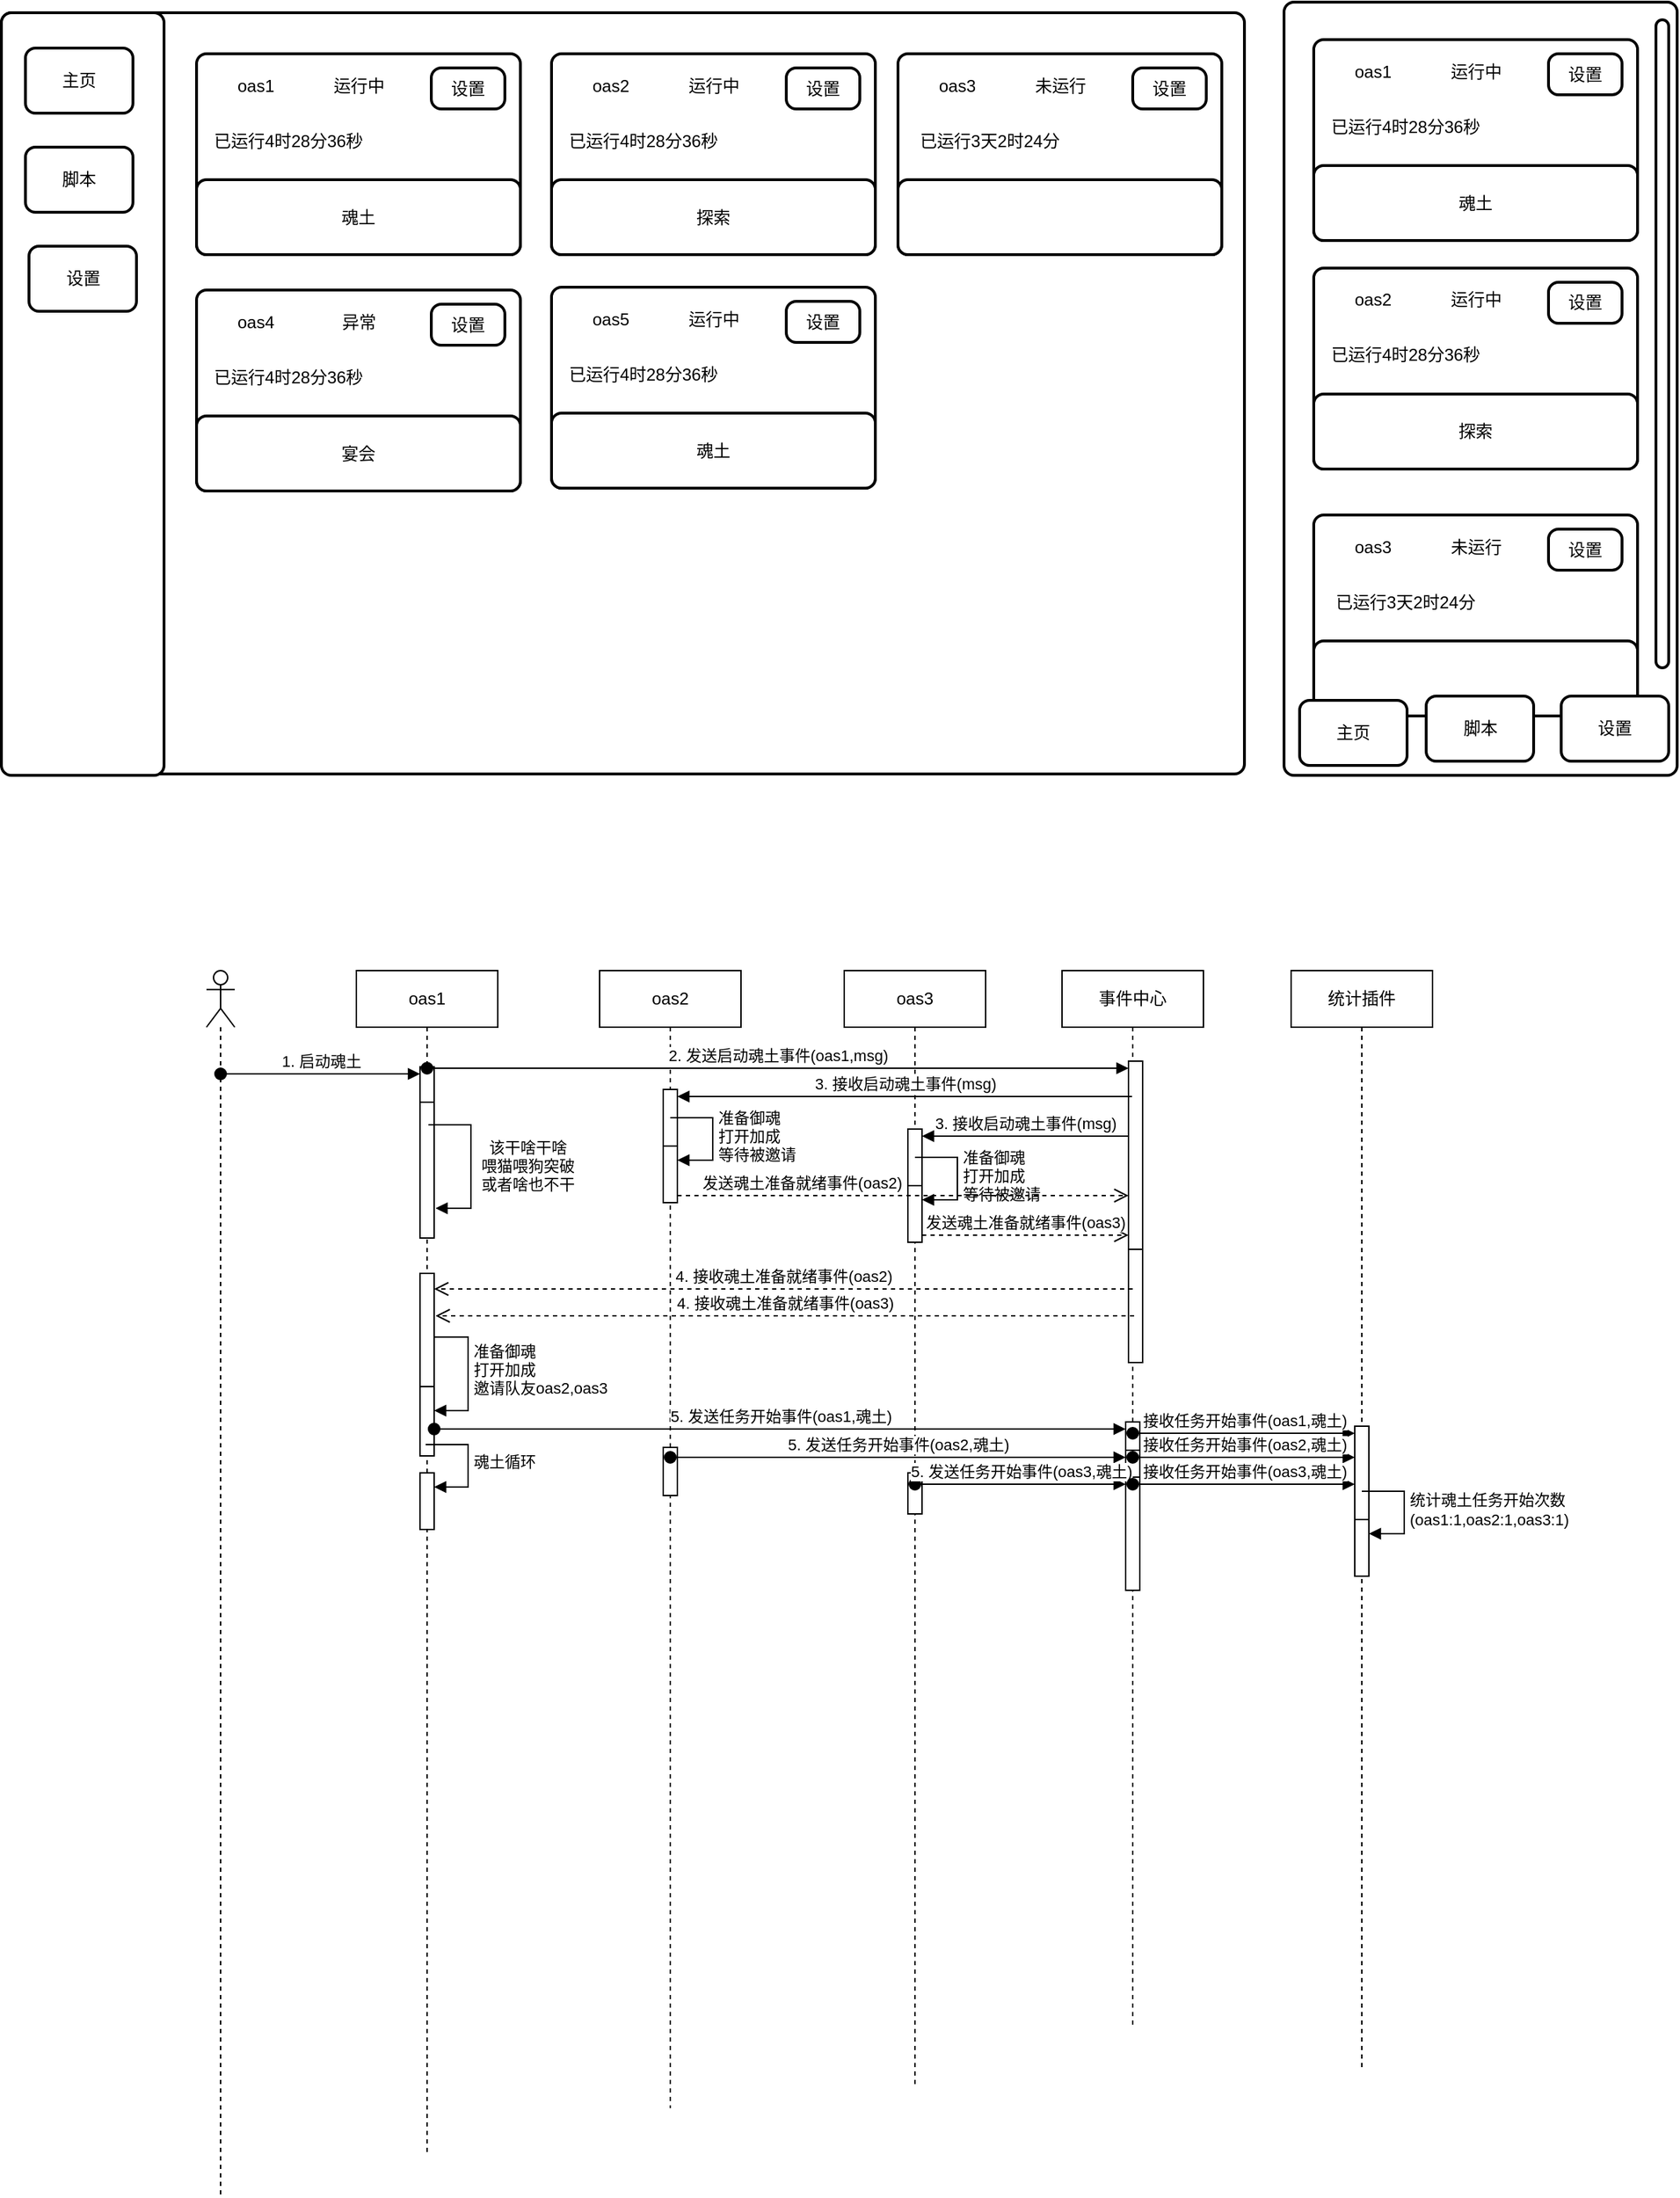 <mxfile version="28.2.1">
  <diagram name="Page-1" id="KK1QUj_DOU8Sc8NNyH3E">
    <mxGraphModel dx="1066" dy="659" grid="0" gridSize="10" guides="1" tooltips="1" connect="1" arrows="1" fold="1" page="1" pageScale="1" pageWidth="1200" pageHeight="1920" math="0" shadow="0">
      <root>
        <mxCell id="0" />
        <mxCell id="1" parent="0" />
        <mxCell id="IZSlBB3E6kRMOvu6dQUG-1" value="" style="rounded=1;whiteSpace=wrap;html=1;absoluteArcSize=1;arcSize=14;strokeWidth=2;" parent="1" vertex="1">
          <mxGeometry x="69" y="77" width="879" height="538" as="geometry" />
        </mxCell>
        <mxCell id="IZSlBB3E6kRMOvu6dQUG-2" value="" style="rounded=1;whiteSpace=wrap;html=1;absoluteArcSize=1;arcSize=14;strokeWidth=2;" parent="1" vertex="1">
          <mxGeometry x="69" y="77" width="115" height="539" as="geometry" />
        </mxCell>
        <mxCell id="IZSlBB3E6kRMOvu6dQUG-3" value="主页" style="rounded=1;whiteSpace=wrap;html=1;absoluteArcSize=1;arcSize=14;strokeWidth=2;" parent="1" vertex="1">
          <mxGeometry x="86" y="102" width="76" height="46" as="geometry" />
        </mxCell>
        <mxCell id="IZSlBB3E6kRMOvu6dQUG-4" value="脚本" style="rounded=1;whiteSpace=wrap;html=1;absoluteArcSize=1;arcSize=14;strokeWidth=2;" parent="1" vertex="1">
          <mxGeometry x="86" y="172" width="76" height="46" as="geometry" />
        </mxCell>
        <mxCell id="IZSlBB3E6kRMOvu6dQUG-5" value="设置" style="rounded=1;whiteSpace=wrap;html=1;absoluteArcSize=1;arcSize=14;strokeWidth=2;" parent="1" vertex="1">
          <mxGeometry x="88.5" y="242" width="76" height="46" as="geometry" />
        </mxCell>
        <mxCell id="IZSlBB3E6kRMOvu6dQUG-6" value="" style="rounded=1;whiteSpace=wrap;html=1;absoluteArcSize=1;arcSize=14;strokeWidth=2;" parent="1" vertex="1">
          <mxGeometry x="207" y="106" width="229" height="142" as="geometry" />
        </mxCell>
        <mxCell id="IZSlBB3E6kRMOvu6dQUG-7" value="oas1" style="text;strokeColor=none;align=center;fillColor=none;html=1;verticalAlign=middle;whiteSpace=wrap;rounded=0;" parent="1" vertex="1">
          <mxGeometry x="214" y="109" width="70" height="39" as="geometry" />
        </mxCell>
        <mxCell id="IZSlBB3E6kRMOvu6dQUG-8" value="运行中" style="text;strokeColor=none;align=center;fillColor=none;html=1;verticalAlign=middle;whiteSpace=wrap;rounded=0;" parent="1" vertex="1">
          <mxGeometry x="286.5" y="109" width="70" height="39" as="geometry" />
        </mxCell>
        <mxCell id="IZSlBB3E6kRMOvu6dQUG-9" value="设置" style="rounded=1;whiteSpace=wrap;html=1;absoluteArcSize=1;arcSize=14;strokeWidth=2;" parent="1" vertex="1">
          <mxGeometry x="373" y="116" width="52" height="29" as="geometry" />
        </mxCell>
        <mxCell id="IZSlBB3E6kRMOvu6dQUG-10" value="魂土" style="rounded=1;whiteSpace=wrap;html=1;absoluteArcSize=1;arcSize=14;strokeWidth=2;" parent="1" vertex="1">
          <mxGeometry x="207" y="195" width="229" height="53" as="geometry" />
        </mxCell>
        <mxCell id="IZSlBB3E6kRMOvu6dQUG-11" value="已运行4时28分36秒" style="text;strokeColor=none;align=center;fillColor=none;html=1;verticalAlign=middle;whiteSpace=wrap;rounded=0;" parent="1" vertex="1">
          <mxGeometry x="214" y="148" width="116" height="39" as="geometry" />
        </mxCell>
        <mxCell id="IZSlBB3E6kRMOvu6dQUG-12" value="" style="rounded=1;whiteSpace=wrap;html=1;absoluteArcSize=1;arcSize=14;strokeWidth=2;" parent="1" vertex="1">
          <mxGeometry x="458" y="106" width="229" height="142" as="geometry" />
        </mxCell>
        <mxCell id="IZSlBB3E6kRMOvu6dQUG-13" value="oas2" style="text;strokeColor=none;align=center;fillColor=none;html=1;verticalAlign=middle;whiteSpace=wrap;rounded=0;" parent="1" vertex="1">
          <mxGeometry x="465" y="109" width="70" height="39" as="geometry" />
        </mxCell>
        <mxCell id="IZSlBB3E6kRMOvu6dQUG-14" value="运行中" style="text;strokeColor=none;align=center;fillColor=none;html=1;verticalAlign=middle;whiteSpace=wrap;rounded=0;" parent="1" vertex="1">
          <mxGeometry x="537.5" y="109" width="70" height="39" as="geometry" />
        </mxCell>
        <mxCell id="IZSlBB3E6kRMOvu6dQUG-15" value="设置" style="rounded=1;whiteSpace=wrap;html=1;absoluteArcSize=1;arcSize=14;strokeWidth=2;" parent="1" vertex="1">
          <mxGeometry x="624" y="116" width="52" height="29" as="geometry" />
        </mxCell>
        <mxCell id="IZSlBB3E6kRMOvu6dQUG-16" value="探索" style="rounded=1;whiteSpace=wrap;html=1;absoluteArcSize=1;arcSize=14;strokeWidth=2;" parent="1" vertex="1">
          <mxGeometry x="458" y="195" width="229" height="53" as="geometry" />
        </mxCell>
        <mxCell id="IZSlBB3E6kRMOvu6dQUG-17" value="已运行4时28分36秒" style="text;strokeColor=none;align=center;fillColor=none;html=1;verticalAlign=middle;whiteSpace=wrap;rounded=0;" parent="1" vertex="1">
          <mxGeometry x="465" y="148" width="116" height="39" as="geometry" />
        </mxCell>
        <mxCell id="IZSlBB3E6kRMOvu6dQUG-18" value="" style="rounded=1;whiteSpace=wrap;html=1;absoluteArcSize=1;arcSize=14;strokeWidth=2;" parent="1" vertex="1">
          <mxGeometry x="703" y="106" width="229" height="142" as="geometry" />
        </mxCell>
        <mxCell id="IZSlBB3E6kRMOvu6dQUG-19" value="oas3" style="text;strokeColor=none;align=center;fillColor=none;html=1;verticalAlign=middle;whiteSpace=wrap;rounded=0;" parent="1" vertex="1">
          <mxGeometry x="710" y="109" width="70" height="39" as="geometry" />
        </mxCell>
        <mxCell id="IZSlBB3E6kRMOvu6dQUG-20" value="未运行" style="text;strokeColor=none;align=center;fillColor=none;html=1;verticalAlign=middle;whiteSpace=wrap;rounded=0;" parent="1" vertex="1">
          <mxGeometry x="782.5" y="109" width="70" height="39" as="geometry" />
        </mxCell>
        <mxCell id="IZSlBB3E6kRMOvu6dQUG-21" value="设置" style="rounded=1;whiteSpace=wrap;html=1;absoluteArcSize=1;arcSize=14;strokeWidth=2;" parent="1" vertex="1">
          <mxGeometry x="869" y="116" width="52" height="29" as="geometry" />
        </mxCell>
        <mxCell id="IZSlBB3E6kRMOvu6dQUG-22" value="" style="rounded=1;whiteSpace=wrap;html=1;absoluteArcSize=1;arcSize=14;strokeWidth=2;" parent="1" vertex="1">
          <mxGeometry x="703" y="195" width="229" height="53" as="geometry" />
        </mxCell>
        <mxCell id="IZSlBB3E6kRMOvu6dQUG-23" value="已运行3天2时24分" style="text;strokeColor=none;align=center;fillColor=none;html=1;verticalAlign=middle;whiteSpace=wrap;rounded=0;" parent="1" vertex="1">
          <mxGeometry x="710" y="148" width="116" height="39" as="geometry" />
        </mxCell>
        <mxCell id="IZSlBB3E6kRMOvu6dQUG-24" value="" style="rounded=1;whiteSpace=wrap;html=1;absoluteArcSize=1;arcSize=14;strokeWidth=2;" parent="1" vertex="1">
          <mxGeometry x="207" y="273" width="229" height="142" as="geometry" />
        </mxCell>
        <mxCell id="IZSlBB3E6kRMOvu6dQUG-25" value="oas4" style="text;strokeColor=none;align=center;fillColor=none;html=1;verticalAlign=middle;whiteSpace=wrap;rounded=0;" parent="1" vertex="1">
          <mxGeometry x="214" y="276" width="70" height="39" as="geometry" />
        </mxCell>
        <mxCell id="IZSlBB3E6kRMOvu6dQUG-26" value="异常" style="text;strokeColor=none;align=center;fillColor=none;html=1;verticalAlign=middle;whiteSpace=wrap;rounded=0;" parent="1" vertex="1">
          <mxGeometry x="286.5" y="276" width="70" height="39" as="geometry" />
        </mxCell>
        <mxCell id="IZSlBB3E6kRMOvu6dQUG-27" value="设置" style="rounded=1;whiteSpace=wrap;html=1;absoluteArcSize=1;arcSize=14;strokeWidth=2;" parent="1" vertex="1">
          <mxGeometry x="373" y="283" width="52" height="29" as="geometry" />
        </mxCell>
        <mxCell id="IZSlBB3E6kRMOvu6dQUG-28" value="宴会" style="rounded=1;whiteSpace=wrap;html=1;absoluteArcSize=1;arcSize=14;strokeWidth=2;" parent="1" vertex="1">
          <mxGeometry x="207" y="362" width="229" height="53" as="geometry" />
        </mxCell>
        <mxCell id="IZSlBB3E6kRMOvu6dQUG-29" value="已运行4时28分36秒" style="text;strokeColor=none;align=center;fillColor=none;html=1;verticalAlign=middle;whiteSpace=wrap;rounded=0;" parent="1" vertex="1">
          <mxGeometry x="214" y="315" width="116" height="39" as="geometry" />
        </mxCell>
        <mxCell id="IZSlBB3E6kRMOvu6dQUG-30" value="" style="rounded=1;whiteSpace=wrap;html=1;absoluteArcSize=1;arcSize=14;strokeWidth=2;" parent="1" vertex="1">
          <mxGeometry x="458" y="271" width="229" height="142" as="geometry" />
        </mxCell>
        <mxCell id="IZSlBB3E6kRMOvu6dQUG-31" value="oas5" style="text;strokeColor=none;align=center;fillColor=none;html=1;verticalAlign=middle;whiteSpace=wrap;rounded=0;" parent="1" vertex="1">
          <mxGeometry x="465" y="274" width="70" height="39" as="geometry" />
        </mxCell>
        <mxCell id="IZSlBB3E6kRMOvu6dQUG-32" value="运行中" style="text;strokeColor=none;align=center;fillColor=none;html=1;verticalAlign=middle;whiteSpace=wrap;rounded=0;" parent="1" vertex="1">
          <mxGeometry x="537.5" y="274" width="70" height="39" as="geometry" />
        </mxCell>
        <mxCell id="IZSlBB3E6kRMOvu6dQUG-33" value="设置" style="rounded=1;whiteSpace=wrap;html=1;absoluteArcSize=1;arcSize=14;strokeWidth=2;" parent="1" vertex="1">
          <mxGeometry x="624" y="281" width="52" height="29" as="geometry" />
        </mxCell>
        <mxCell id="IZSlBB3E6kRMOvu6dQUG-34" value="魂土" style="rounded=1;whiteSpace=wrap;html=1;absoluteArcSize=1;arcSize=14;strokeWidth=2;" parent="1" vertex="1">
          <mxGeometry x="458" y="360" width="229" height="53" as="geometry" />
        </mxCell>
        <mxCell id="IZSlBB3E6kRMOvu6dQUG-35" value="已运行4时28分36秒" style="text;strokeColor=none;align=center;fillColor=none;html=1;verticalAlign=middle;whiteSpace=wrap;rounded=0;" parent="1" vertex="1">
          <mxGeometry x="465" y="313" width="116" height="39" as="geometry" />
        </mxCell>
        <mxCell id="IZSlBB3E6kRMOvu6dQUG-71" value="" style="rounded=1;whiteSpace=wrap;html=1;absoluteArcSize=1;arcSize=14;strokeWidth=2;" parent="1" vertex="1">
          <mxGeometry x="976" y="69.5" width="278" height="546.5" as="geometry" />
        </mxCell>
        <mxCell id="IZSlBB3E6kRMOvu6dQUG-76" value="" style="rounded=1;whiteSpace=wrap;html=1;absoluteArcSize=1;arcSize=14;strokeWidth=2;" parent="1" vertex="1">
          <mxGeometry x="997" y="96" width="229" height="142" as="geometry" />
        </mxCell>
        <mxCell id="IZSlBB3E6kRMOvu6dQUG-77" value="oas1" style="text;strokeColor=none;align=center;fillColor=none;html=1;verticalAlign=middle;whiteSpace=wrap;rounded=0;" parent="1" vertex="1">
          <mxGeometry x="1004" y="99" width="70" height="39" as="geometry" />
        </mxCell>
        <mxCell id="IZSlBB3E6kRMOvu6dQUG-78" value="运行中" style="text;strokeColor=none;align=center;fillColor=none;html=1;verticalAlign=middle;whiteSpace=wrap;rounded=0;" parent="1" vertex="1">
          <mxGeometry x="1076.5" y="99" width="70" height="39" as="geometry" />
        </mxCell>
        <mxCell id="IZSlBB3E6kRMOvu6dQUG-79" value="设置" style="rounded=1;whiteSpace=wrap;html=1;absoluteArcSize=1;arcSize=14;strokeWidth=2;" parent="1" vertex="1">
          <mxGeometry x="1163" y="106" width="52" height="29" as="geometry" />
        </mxCell>
        <mxCell id="IZSlBB3E6kRMOvu6dQUG-80" value="魂土" style="rounded=1;whiteSpace=wrap;html=1;absoluteArcSize=1;arcSize=14;strokeWidth=2;" parent="1" vertex="1">
          <mxGeometry x="997" y="185" width="229" height="53" as="geometry" />
        </mxCell>
        <mxCell id="IZSlBB3E6kRMOvu6dQUG-81" value="已运行4时28分36秒" style="text;strokeColor=none;align=center;fillColor=none;html=1;verticalAlign=middle;whiteSpace=wrap;rounded=0;" parent="1" vertex="1">
          <mxGeometry x="1004" y="138" width="116" height="39" as="geometry" />
        </mxCell>
        <mxCell id="IZSlBB3E6kRMOvu6dQUG-88" value="" style="rounded=1;whiteSpace=wrap;html=1;absoluteArcSize=1;arcSize=14;strokeWidth=2;" parent="1" vertex="1">
          <mxGeometry x="997" y="257.5" width="229" height="142" as="geometry" />
        </mxCell>
        <mxCell id="IZSlBB3E6kRMOvu6dQUG-89" value="oas2" style="text;strokeColor=none;align=center;fillColor=none;html=1;verticalAlign=middle;whiteSpace=wrap;rounded=0;" parent="1" vertex="1">
          <mxGeometry x="1004" y="260.5" width="70" height="39" as="geometry" />
        </mxCell>
        <mxCell id="IZSlBB3E6kRMOvu6dQUG-90" value="运行中" style="text;strokeColor=none;align=center;fillColor=none;html=1;verticalAlign=middle;whiteSpace=wrap;rounded=0;" parent="1" vertex="1">
          <mxGeometry x="1076.5" y="260.5" width="70" height="39" as="geometry" />
        </mxCell>
        <mxCell id="IZSlBB3E6kRMOvu6dQUG-91" value="设置" style="rounded=1;whiteSpace=wrap;html=1;absoluteArcSize=1;arcSize=14;strokeWidth=2;" parent="1" vertex="1">
          <mxGeometry x="1163" y="267.5" width="52" height="29" as="geometry" />
        </mxCell>
        <mxCell id="IZSlBB3E6kRMOvu6dQUG-92" value="探索" style="rounded=1;whiteSpace=wrap;html=1;absoluteArcSize=1;arcSize=14;strokeWidth=2;" parent="1" vertex="1">
          <mxGeometry x="997" y="346.5" width="229" height="53" as="geometry" />
        </mxCell>
        <mxCell id="IZSlBB3E6kRMOvu6dQUG-93" value="已运行4时28分36秒" style="text;strokeColor=none;align=center;fillColor=none;html=1;verticalAlign=middle;whiteSpace=wrap;rounded=0;" parent="1" vertex="1">
          <mxGeometry x="1004" y="299.5" width="116" height="39" as="geometry" />
        </mxCell>
        <mxCell id="IZSlBB3E6kRMOvu6dQUG-99" value="" style="rounded=1;whiteSpace=wrap;html=1;absoluteArcSize=1;arcSize=14;strokeWidth=2;" parent="1" vertex="1">
          <mxGeometry x="997" y="432" width="229" height="142" as="geometry" />
        </mxCell>
        <mxCell id="IZSlBB3E6kRMOvu6dQUG-100" value="oas3" style="text;strokeColor=none;align=center;fillColor=none;html=1;verticalAlign=middle;whiteSpace=wrap;rounded=0;" parent="1" vertex="1">
          <mxGeometry x="1004" y="435" width="70" height="39" as="geometry" />
        </mxCell>
        <mxCell id="IZSlBB3E6kRMOvu6dQUG-101" value="未运行" style="text;strokeColor=none;align=center;fillColor=none;html=1;verticalAlign=middle;whiteSpace=wrap;rounded=0;" parent="1" vertex="1">
          <mxGeometry x="1076.5" y="435" width="70" height="39" as="geometry" />
        </mxCell>
        <mxCell id="IZSlBB3E6kRMOvu6dQUG-102" value="设置" style="rounded=1;whiteSpace=wrap;html=1;absoluteArcSize=1;arcSize=14;strokeWidth=2;" parent="1" vertex="1">
          <mxGeometry x="1163" y="442" width="52" height="29" as="geometry" />
        </mxCell>
        <mxCell id="IZSlBB3E6kRMOvu6dQUG-103" value="" style="rounded=1;whiteSpace=wrap;html=1;absoluteArcSize=1;arcSize=14;strokeWidth=2;" parent="1" vertex="1">
          <mxGeometry x="997" y="521" width="229" height="53" as="geometry" />
        </mxCell>
        <mxCell id="IZSlBB3E6kRMOvu6dQUG-104" value="已运行3天2时24分" style="text;strokeColor=none;align=center;fillColor=none;html=1;verticalAlign=middle;whiteSpace=wrap;rounded=0;" parent="1" vertex="1">
          <mxGeometry x="1004" y="474" width="116" height="39" as="geometry" />
        </mxCell>
        <mxCell id="IZSlBB3E6kRMOvu6dQUG-72" value="主页" style="rounded=1;whiteSpace=wrap;html=1;absoluteArcSize=1;arcSize=14;strokeWidth=2;" parent="1" vertex="1">
          <mxGeometry x="987" y="563" width="76" height="46" as="geometry" />
        </mxCell>
        <mxCell id="IZSlBB3E6kRMOvu6dQUG-73" value="脚本" style="rounded=1;whiteSpace=wrap;html=1;absoluteArcSize=1;arcSize=14;strokeWidth=2;" parent="1" vertex="1">
          <mxGeometry x="1076.5" y="560" width="76" height="46" as="geometry" />
        </mxCell>
        <mxCell id="IZSlBB3E6kRMOvu6dQUG-75" value="设置" style="rounded=1;whiteSpace=wrap;html=1;absoluteArcSize=1;arcSize=14;strokeWidth=2;" parent="1" vertex="1">
          <mxGeometry x="1172" y="560" width="76" height="46" as="geometry" />
        </mxCell>
        <mxCell id="IZSlBB3E6kRMOvu6dQUG-105" value="" style="rounded=1;whiteSpace=wrap;html=1;absoluteArcSize=1;arcSize=14;strokeWidth=2;" parent="1" vertex="1">
          <mxGeometry x="1239" y="82" width="9" height="458" as="geometry" />
        </mxCell>
        <mxCell id="4UmA0pdbuvwIK50sE0e3-1" value="" style="shape=umlLifeline;perimeter=lifelinePerimeter;whiteSpace=wrap;html=1;container=1;dropTarget=0;collapsible=0;recursiveResize=0;outlineConnect=0;portConstraint=eastwest;newEdgeStyle={&quot;curved&quot;:0,&quot;rounded&quot;:0};participant=umlActor;" vertex="1" parent="1">
          <mxGeometry x="214" y="754" width="20" height="866" as="geometry" />
        </mxCell>
        <mxCell id="4UmA0pdbuvwIK50sE0e3-2" value="oas1" style="shape=umlLifeline;perimeter=lifelinePerimeter;whiteSpace=wrap;html=1;container=1;dropTarget=0;collapsible=0;recursiveResize=0;outlineConnect=0;portConstraint=eastwest;newEdgeStyle={&quot;curved&quot;:0,&quot;rounded&quot;:0};" vertex="1" parent="1">
          <mxGeometry x="320" y="754" width="100" height="838" as="geometry" />
        </mxCell>
        <mxCell id="4UmA0pdbuvwIK50sE0e3-10" value="" style="html=1;points=[[0,0,0,0,5],[0,1,0,0,-5],[1,0,0,0,5],[1,1,0,0,-5]];perimeter=orthogonalPerimeter;outlineConnect=0;targetShapes=umlLifeline;portConstraint=eastwest;newEdgeStyle={&quot;curved&quot;:0,&quot;rounded&quot;:0};" vertex="1" parent="4UmA0pdbuvwIK50sE0e3-2">
          <mxGeometry x="45" y="68" width="10" height="120" as="geometry" />
        </mxCell>
        <mxCell id="4UmA0pdbuvwIK50sE0e3-21" value="" style="html=1;points=[[0,0,0,0,5],[0,1,0,0,-5],[1,0,0,0,5],[1,1,0,0,-5]];perimeter=orthogonalPerimeter;outlineConnect=0;targetShapes=umlLifeline;portConstraint=eastwest;newEdgeStyle={&quot;curved&quot;:0,&quot;rounded&quot;:0};" vertex="1" parent="4UmA0pdbuvwIK50sE0e3-2">
          <mxGeometry x="45" y="93" width="10" height="96" as="geometry" />
        </mxCell>
        <mxCell id="4UmA0pdbuvwIK50sE0e3-22" value="" style="html=1;align=left;spacingLeft=2;endArrow=block;rounded=0;edgeStyle=orthogonalEdgeStyle;curved=0;rounded=0;" edge="1" parent="4UmA0pdbuvwIK50sE0e3-2">
          <mxGeometry relative="1" as="geometry">
            <mxPoint x="51" y="109" as="sourcePoint" />
            <Array as="points">
              <mxPoint x="81" y="109" />
              <mxPoint x="81" y="168" />
            </Array>
            <mxPoint x="56" y="168" as="targetPoint" />
          </mxGeometry>
        </mxCell>
        <mxCell id="4UmA0pdbuvwIK50sE0e3-33" value="该干啥干啥&lt;br&gt;喂猫喂狗突破&lt;br&gt;或者啥也不干" style="edgeLabel;html=1;align=center;verticalAlign=middle;resizable=0;points=[];" vertex="1" connectable="0" parent="4UmA0pdbuvwIK50sE0e3-22">
          <mxGeometry x="-0.055" y="-1" relative="1" as="geometry">
            <mxPoint x="41" y="5" as="offset" />
          </mxGeometry>
        </mxCell>
        <mxCell id="4UmA0pdbuvwIK50sE0e3-37" value="" style="html=1;points=[[0,0,0,0,5],[0,1,0,0,-5],[1,0,0,0,5],[1,1,0,0,-5]];perimeter=orthogonalPerimeter;outlineConnect=0;targetShapes=umlLifeline;portConstraint=eastwest;newEdgeStyle={&quot;curved&quot;:0,&quot;rounded&quot;:0};" vertex="1" parent="4UmA0pdbuvwIK50sE0e3-2">
          <mxGeometry x="45" y="294" width="10" height="49" as="geometry" />
        </mxCell>
        <mxCell id="4UmA0pdbuvwIK50sE0e3-38" value="准备御魂&lt;br&gt;打开加成&lt;br&gt;邀请队友oas2,oas3" style="html=1;align=left;spacingLeft=2;endArrow=block;rounded=0;edgeStyle=orthogonalEdgeStyle;curved=0;rounded=0;" edge="1" target="4UmA0pdbuvwIK50sE0e3-37" parent="4UmA0pdbuvwIK50sE0e3-2">
          <mxGeometry relative="1" as="geometry">
            <mxPoint x="49" y="259" as="sourcePoint" />
            <Array as="points">
              <mxPoint x="79" y="259" />
              <mxPoint x="79" y="311" />
            </Array>
          </mxGeometry>
        </mxCell>
        <mxCell id="4UmA0pdbuvwIK50sE0e3-41" value="" style="html=1;points=[[0,0,0,0,5],[0,1,0,0,-5],[1,0,0,0,5],[1,1,0,0,-5]];perimeter=orthogonalPerimeter;outlineConnect=0;targetShapes=umlLifeline;portConstraint=eastwest;newEdgeStyle={&quot;curved&quot;:0,&quot;rounded&quot;:0};" vertex="1" parent="4UmA0pdbuvwIK50sE0e3-2">
          <mxGeometry x="45" y="214" width="10" height="80" as="geometry" />
        </mxCell>
        <mxCell id="4UmA0pdbuvwIK50sE0e3-58" value="" style="html=1;points=[[0,0,0,0,5],[0,1,0,0,-5],[1,0,0,0,5],[1,1,0,0,-5]];perimeter=orthogonalPerimeter;outlineConnect=0;targetShapes=umlLifeline;portConstraint=eastwest;newEdgeStyle={&quot;curved&quot;:0,&quot;rounded&quot;:0};" vertex="1" parent="4UmA0pdbuvwIK50sE0e3-2">
          <mxGeometry x="45" y="355" width="10" height="40" as="geometry" />
        </mxCell>
        <mxCell id="4UmA0pdbuvwIK50sE0e3-59" value="魂土循环" style="html=1;align=left;spacingLeft=2;endArrow=block;rounded=0;edgeStyle=orthogonalEdgeStyle;curved=0;rounded=0;" edge="1" target="4UmA0pdbuvwIK50sE0e3-58" parent="4UmA0pdbuvwIK50sE0e3-2">
          <mxGeometry relative="1" as="geometry">
            <mxPoint x="49" y="335" as="sourcePoint" />
            <Array as="points">
              <mxPoint x="79" y="365" />
            </Array>
          </mxGeometry>
        </mxCell>
        <mxCell id="4UmA0pdbuvwIK50sE0e3-3" value="oas2" style="shape=umlLifeline;perimeter=lifelinePerimeter;whiteSpace=wrap;html=1;container=1;dropTarget=0;collapsible=0;recursiveResize=0;outlineConnect=0;portConstraint=eastwest;newEdgeStyle={&quot;curved&quot;:0,&quot;rounded&quot;:0};" vertex="1" parent="1">
          <mxGeometry x="492" y="754" width="100" height="804" as="geometry" />
        </mxCell>
        <mxCell id="4UmA0pdbuvwIK50sE0e3-16" value="" style="html=1;points=[[0,0,0,0,5],[0,1,0,0,-5],[1,0,0,0,5],[1,1,0,0,-5]];perimeter=orthogonalPerimeter;outlineConnect=0;targetShapes=umlLifeline;portConstraint=eastwest;newEdgeStyle={&quot;curved&quot;:0,&quot;rounded&quot;:0};" vertex="1" parent="4UmA0pdbuvwIK50sE0e3-3">
          <mxGeometry x="45" y="84" width="10" height="80" as="geometry" />
        </mxCell>
        <mxCell id="4UmA0pdbuvwIK50sE0e3-19" value="" style="html=1;points=[[0,0,0,0,5],[0,1,0,0,-5],[1,0,0,0,5],[1,1,0,0,-5]];perimeter=orthogonalPerimeter;outlineConnect=0;targetShapes=umlLifeline;portConstraint=eastwest;newEdgeStyle={&quot;curved&quot;:0,&quot;rounded&quot;:0};" vertex="1" parent="4UmA0pdbuvwIK50sE0e3-3">
          <mxGeometry x="45" y="124" width="10" height="40" as="geometry" />
        </mxCell>
        <mxCell id="4UmA0pdbuvwIK50sE0e3-20" value="准备御魂&lt;br&gt;打开加成&lt;br&gt;等待被邀请" style="html=1;align=left;spacingLeft=2;endArrow=block;rounded=0;edgeStyle=orthogonalEdgeStyle;curved=0;rounded=0;" edge="1" target="4UmA0pdbuvwIK50sE0e3-19" parent="4UmA0pdbuvwIK50sE0e3-3">
          <mxGeometry relative="1" as="geometry">
            <mxPoint x="50" y="104" as="sourcePoint" />
            <Array as="points">
              <mxPoint x="80" y="134" />
            </Array>
          </mxGeometry>
        </mxCell>
        <mxCell id="4UmA0pdbuvwIK50sE0e3-46" value="" style="html=1;points=[[0,0,0,0,5],[0,1,0,0,-5],[1,0,0,0,5],[1,1,0,0,-5]];perimeter=orthogonalPerimeter;outlineConnect=0;targetShapes=umlLifeline;portConstraint=eastwest;newEdgeStyle={&quot;curved&quot;:0,&quot;rounded&quot;:0};" vertex="1" parent="4UmA0pdbuvwIK50sE0e3-3">
          <mxGeometry x="45" y="337" width="10" height="34" as="geometry" />
        </mxCell>
        <mxCell id="4UmA0pdbuvwIK50sE0e3-4" value="oas3" style="shape=umlLifeline;perimeter=lifelinePerimeter;whiteSpace=wrap;html=1;container=1;dropTarget=0;collapsible=0;recursiveResize=0;outlineConnect=0;portConstraint=eastwest;newEdgeStyle={&quot;curved&quot;:0,&quot;rounded&quot;:0};" vertex="1" parent="1">
          <mxGeometry x="665" y="754" width="100" height="790" as="geometry" />
        </mxCell>
        <mxCell id="4UmA0pdbuvwIK50sE0e3-28" value="" style="html=1;points=[[0,0,0,0,5],[0,1,0,0,-5],[1,0,0,0,5],[1,1,0,0,-5]];perimeter=orthogonalPerimeter;outlineConnect=0;targetShapes=umlLifeline;portConstraint=eastwest;newEdgeStyle={&quot;curved&quot;:0,&quot;rounded&quot;:0};" vertex="1" parent="4UmA0pdbuvwIK50sE0e3-4">
          <mxGeometry x="45" y="112" width="10" height="80" as="geometry" />
        </mxCell>
        <mxCell id="4UmA0pdbuvwIK50sE0e3-31" value="" style="html=1;points=[[0,0,0,0,5],[0,1,0,0,-5],[1,0,0,0,5],[1,1,0,0,-5]];perimeter=orthogonalPerimeter;outlineConnect=0;targetShapes=umlLifeline;portConstraint=eastwest;newEdgeStyle={&quot;curved&quot;:0,&quot;rounded&quot;:0};" vertex="1" parent="4UmA0pdbuvwIK50sE0e3-4">
          <mxGeometry x="45" y="152" width="10" height="40" as="geometry" />
        </mxCell>
        <mxCell id="4UmA0pdbuvwIK50sE0e3-32" value="准备御魂&lt;br&gt;打开加成&lt;br&gt;等待被邀请" style="html=1;align=left;spacingLeft=2;endArrow=block;rounded=0;edgeStyle=orthogonalEdgeStyle;curved=0;rounded=0;" edge="1" target="4UmA0pdbuvwIK50sE0e3-31" parent="4UmA0pdbuvwIK50sE0e3-4">
          <mxGeometry x="-0.005" relative="1" as="geometry">
            <mxPoint x="50" y="132" as="sourcePoint" />
            <Array as="points">
              <mxPoint x="80" y="162" />
            </Array>
            <mxPoint as="offset" />
          </mxGeometry>
        </mxCell>
        <mxCell id="4UmA0pdbuvwIK50sE0e3-47" value="" style="html=1;points=[[0,0,0,0,5],[0,1,0,0,-5],[1,0,0,0,5],[1,1,0,0,-5]];perimeter=orthogonalPerimeter;outlineConnect=0;targetShapes=umlLifeline;portConstraint=eastwest;newEdgeStyle={&quot;curved&quot;:0,&quot;rounded&quot;:0};" vertex="1" parent="4UmA0pdbuvwIK50sE0e3-4">
          <mxGeometry x="45" y="355" width="10" height="29" as="geometry" />
        </mxCell>
        <mxCell id="4UmA0pdbuvwIK50sE0e3-5" value="事件中心" style="shape=umlLifeline;perimeter=lifelinePerimeter;whiteSpace=wrap;html=1;container=1;dropTarget=0;collapsible=0;recursiveResize=0;outlineConnect=0;portConstraint=eastwest;newEdgeStyle={&quot;curved&quot;:0,&quot;rounded&quot;:0};" vertex="1" parent="1">
          <mxGeometry x="819" y="754" width="100" height="746" as="geometry" />
        </mxCell>
        <mxCell id="4UmA0pdbuvwIK50sE0e3-14" value="" style="html=1;points=[[0,0,0,0,5],[0,1,0,0,-5],[1,0,0,0,5],[1,1,0,0,-5]];perimeter=orthogonalPerimeter;outlineConnect=0;targetShapes=umlLifeline;portConstraint=eastwest;newEdgeStyle={&quot;curved&quot;:0,&quot;rounded&quot;:0};" vertex="1" parent="4UmA0pdbuvwIK50sE0e3-5">
          <mxGeometry x="47" y="64" width="10" height="133" as="geometry" />
        </mxCell>
        <mxCell id="4UmA0pdbuvwIK50sE0e3-35" value="" style="html=1;points=[[0,0,0,0,5],[0,1,0,0,-5],[1,0,0,0,5],[1,1,0,0,-5]];perimeter=orthogonalPerimeter;outlineConnect=0;targetShapes=umlLifeline;portConstraint=eastwest;newEdgeStyle={&quot;curved&quot;:0,&quot;rounded&quot;:0};" vertex="1" parent="4UmA0pdbuvwIK50sE0e3-5">
          <mxGeometry x="47" y="197" width="10" height="80" as="geometry" />
        </mxCell>
        <mxCell id="4UmA0pdbuvwIK50sE0e3-42" value="" style="html=1;points=[[0,0,0,0,5],[0,1,0,0,-5],[1,0,0,0,5],[1,1,0,0,-5]];perimeter=orthogonalPerimeter;outlineConnect=0;targetShapes=umlLifeline;portConstraint=eastwest;newEdgeStyle={&quot;curved&quot;:0,&quot;rounded&quot;:0};" vertex="1" parent="4UmA0pdbuvwIK50sE0e3-5">
          <mxGeometry x="45" y="319" width="10" height="80" as="geometry" />
        </mxCell>
        <mxCell id="4UmA0pdbuvwIK50sE0e3-44" value="" style="html=1;points=[[0,0,0,0,5],[0,1,0,0,-5],[1,0,0,0,5],[1,1,0,0,-5]];perimeter=orthogonalPerimeter;outlineConnect=0;targetShapes=umlLifeline;portConstraint=eastwest;newEdgeStyle={&quot;curved&quot;:0,&quot;rounded&quot;:0};" vertex="1" parent="4UmA0pdbuvwIK50sE0e3-5">
          <mxGeometry x="45" y="339" width="10" height="80" as="geometry" />
        </mxCell>
        <mxCell id="4UmA0pdbuvwIK50sE0e3-48" value="" style="html=1;points=[[0,0,0,0,5],[0,1,0,0,-5],[1,0,0,0,5],[1,1,0,0,-5]];perimeter=orthogonalPerimeter;outlineConnect=0;targetShapes=umlLifeline;portConstraint=eastwest;newEdgeStyle={&quot;curved&quot;:0,&quot;rounded&quot;:0};" vertex="1" parent="4UmA0pdbuvwIK50sE0e3-5">
          <mxGeometry x="45" y="358" width="10" height="80" as="geometry" />
        </mxCell>
        <mxCell id="4UmA0pdbuvwIK50sE0e3-11" value="1. 启动魂土" style="html=1;verticalAlign=bottom;startArrow=oval;endArrow=block;startSize=8;curved=0;rounded=0;entryX=0;entryY=0;entryDx=0;entryDy=5;" edge="1" target="4UmA0pdbuvwIK50sE0e3-10" parent="1" source="4UmA0pdbuvwIK50sE0e3-1">
          <mxGeometry relative="1" as="geometry">
            <mxPoint x="295" y="827" as="sourcePoint" />
          </mxGeometry>
        </mxCell>
        <mxCell id="4UmA0pdbuvwIK50sE0e3-15" value="2. 发送启动魂土事件(oas1,msg)" style="html=1;verticalAlign=bottom;startArrow=oval;endArrow=block;startSize=8;curved=0;rounded=0;entryX=0;entryY=0;entryDx=0;entryDy=5;" edge="1" target="4UmA0pdbuvwIK50sE0e3-14" parent="1" source="4UmA0pdbuvwIK50sE0e3-2">
          <mxGeometry relative="1" as="geometry">
            <mxPoint x="796" y="827" as="sourcePoint" />
          </mxGeometry>
        </mxCell>
        <mxCell id="4UmA0pdbuvwIK50sE0e3-17" value="3. 接收启动魂土事件(msg)" style="html=1;verticalAlign=bottom;endArrow=block;curved=0;rounded=0;entryX=1;entryY=0;entryDx=0;entryDy=5;" edge="1" target="4UmA0pdbuvwIK50sE0e3-16" parent="1" source="4UmA0pdbuvwIK50sE0e3-5">
          <mxGeometry x="-0.001" relative="1" as="geometry">
            <mxPoint x="617" y="843" as="sourcePoint" />
            <mxPoint as="offset" />
          </mxGeometry>
        </mxCell>
        <mxCell id="4UmA0pdbuvwIK50sE0e3-18" value="发送魂土准备就绪事件(oas2)" style="html=1;verticalAlign=bottom;endArrow=open;dashed=1;endSize=8;curved=0;rounded=0;exitX=1;exitY=1;exitDx=0;exitDy=-5;align=right;" edge="1" source="4UmA0pdbuvwIK50sE0e3-16" parent="1" target="4UmA0pdbuvwIK50sE0e3-14">
          <mxGeometry relative="1" as="geometry">
            <mxPoint x="617" y="913" as="targetPoint" />
          </mxGeometry>
        </mxCell>
        <mxCell id="4UmA0pdbuvwIK50sE0e3-29" value="3. 接收启动魂土事件(msg)" style="html=1;verticalAlign=bottom;endArrow=block;curved=0;rounded=0;entryX=1;entryY=0;entryDx=0;entryDy=5;" edge="1" target="4UmA0pdbuvwIK50sE0e3-28" parent="1" source="4UmA0pdbuvwIK50sE0e3-14">
          <mxGeometry relative="1" as="geometry">
            <mxPoint x="790" y="871" as="sourcePoint" />
          </mxGeometry>
        </mxCell>
        <mxCell id="4UmA0pdbuvwIK50sE0e3-30" value="发送魂土准备就绪事件(oas3)" style="html=1;verticalAlign=bottom;endArrow=open;dashed=1;endSize=8;curved=0;rounded=0;exitX=1;exitY=1;exitDx=0;exitDy=-5;" edge="1" source="4UmA0pdbuvwIK50sE0e3-28" parent="1" target="4UmA0pdbuvwIK50sE0e3-14">
          <mxGeometry relative="1" as="geometry">
            <mxPoint x="790" y="941" as="targetPoint" />
          </mxGeometry>
        </mxCell>
        <mxCell id="4UmA0pdbuvwIK50sE0e3-34" value="4. 接收魂土准备就绪事件(oas2)" style="html=1;verticalAlign=bottom;endArrow=open;dashed=1;endSize=8;curved=0;rounded=0;" edge="1" parent="1" target="4UmA0pdbuvwIK50sE0e3-41">
          <mxGeometry x="-0.001" relative="1" as="geometry">
            <mxPoint x="869" y="979" as="sourcePoint" />
            <mxPoint x="789" y="979" as="targetPoint" />
            <mxPoint as="offset" />
          </mxGeometry>
        </mxCell>
        <mxCell id="4UmA0pdbuvwIK50sE0e3-36" value="4. 接收魂土准备就绪事件(oas3)" style="html=1;verticalAlign=bottom;endArrow=open;dashed=1;endSize=8;curved=0;rounded=0;" edge="1" parent="1">
          <mxGeometry relative="1" as="geometry">
            <mxPoint x="870" y="998" as="sourcePoint" />
            <mxPoint x="376" y="998" as="targetPoint" />
          </mxGeometry>
        </mxCell>
        <mxCell id="4UmA0pdbuvwIK50sE0e3-43" value="5. 发送任务开始事件(oas1,魂土)" style="html=1;verticalAlign=bottom;startArrow=oval;endArrow=block;startSize=8;curved=0;rounded=0;entryX=0;entryY=0;entryDx=0;entryDy=5;" edge="1" target="4UmA0pdbuvwIK50sE0e3-42" parent="1" source="4UmA0pdbuvwIK50sE0e3-37">
          <mxGeometry relative="1" as="geometry">
            <mxPoint x="794" y="1082" as="sourcePoint" />
          </mxGeometry>
        </mxCell>
        <mxCell id="4UmA0pdbuvwIK50sE0e3-45" value="5. 发送任务开始事件(oas2,魂土)" style="html=1;verticalAlign=bottom;startArrow=oval;endArrow=block;startSize=8;curved=0;rounded=0;entryX=0;entryY=0;entryDx=0;entryDy=5;" edge="1" target="4UmA0pdbuvwIK50sE0e3-44" parent="1" source="4UmA0pdbuvwIK50sE0e3-3">
          <mxGeometry relative="1" as="geometry">
            <mxPoint x="794" y="1102" as="sourcePoint" />
          </mxGeometry>
        </mxCell>
        <mxCell id="4UmA0pdbuvwIK50sE0e3-49" value="5. 发送任务开始事件(oas3,魂土)" style="html=1;verticalAlign=bottom;startArrow=oval;endArrow=block;startSize=8;curved=0;rounded=0;entryX=0;entryY=0;entryDx=0;entryDy=5;" edge="1" target="4UmA0pdbuvwIK50sE0e3-48" parent="1" source="4UmA0pdbuvwIK50sE0e3-4">
          <mxGeometry relative="1" as="geometry">
            <mxPoint x="794" y="1121" as="sourcePoint" />
          </mxGeometry>
        </mxCell>
        <mxCell id="4UmA0pdbuvwIK50sE0e3-50" value="统计插件" style="shape=umlLifeline;perimeter=lifelinePerimeter;whiteSpace=wrap;html=1;container=1;dropTarget=0;collapsible=0;recursiveResize=0;outlineConnect=0;portConstraint=eastwest;newEdgeStyle={&quot;curved&quot;:0,&quot;rounded&quot;:0};" vertex="1" parent="1">
          <mxGeometry x="981" y="754" width="100" height="777" as="geometry" />
        </mxCell>
        <mxCell id="4UmA0pdbuvwIK50sE0e3-51" value="" style="html=1;points=[[0,0,0,0,5],[0,1,0,0,-5],[1,0,0,0,5],[1,1,0,0,-5]];perimeter=orthogonalPerimeter;outlineConnect=0;targetShapes=umlLifeline;portConstraint=eastwest;newEdgeStyle={&quot;curved&quot;:0,&quot;rounded&quot;:0};" vertex="1" parent="4UmA0pdbuvwIK50sE0e3-50">
          <mxGeometry x="45" y="322" width="10" height="105" as="geometry" />
        </mxCell>
        <mxCell id="4UmA0pdbuvwIK50sE0e3-56" value="" style="html=1;points=[[0,0,0,0,5],[0,1,0,0,-5],[1,0,0,0,5],[1,1,0,0,-5]];perimeter=orthogonalPerimeter;outlineConnect=0;targetShapes=umlLifeline;portConstraint=eastwest;newEdgeStyle={&quot;curved&quot;:0,&quot;rounded&quot;:0};" vertex="1" parent="4UmA0pdbuvwIK50sE0e3-50">
          <mxGeometry x="45" y="388" width="10" height="40" as="geometry" />
        </mxCell>
        <mxCell id="4UmA0pdbuvwIK50sE0e3-57" value="统计魂土任务开始次数&lt;div&gt;(oas1:1,oas2:1,oas3:1)&lt;/div&gt;" style="html=1;align=left;spacingLeft=2;endArrow=block;rounded=0;edgeStyle=orthogonalEdgeStyle;curved=0;rounded=0;" edge="1" target="4UmA0pdbuvwIK50sE0e3-56" parent="4UmA0pdbuvwIK50sE0e3-50">
          <mxGeometry relative="1" as="geometry">
            <mxPoint x="50" y="368" as="sourcePoint" />
            <Array as="points">
              <mxPoint x="80" y="398" />
            </Array>
          </mxGeometry>
        </mxCell>
        <mxCell id="4UmA0pdbuvwIK50sE0e3-52" value="接收任务开始事件(oas1,魂土)" style="html=1;verticalAlign=bottom;startArrow=oval;endArrow=block;startSize=8;curved=0;rounded=0;entryX=0;entryY=0;entryDx=0;entryDy=5;" edge="1" target="4UmA0pdbuvwIK50sE0e3-51" parent="1" source="4UmA0pdbuvwIK50sE0e3-5">
          <mxGeometry x="0.0" relative="1" as="geometry">
            <mxPoint x="956" y="1081" as="sourcePoint" />
            <mxPoint as="offset" />
          </mxGeometry>
        </mxCell>
        <mxCell id="4UmA0pdbuvwIK50sE0e3-54" value="接收任务开始事件(oas2,魂土)" style="html=1;verticalAlign=bottom;startArrow=oval;endArrow=block;startSize=8;curved=0;rounded=0;entryX=0;entryY=0;entryDx=0;entryDy=5;" edge="1" parent="1" source="4UmA0pdbuvwIK50sE0e3-5">
          <mxGeometry relative="1" as="geometry">
            <mxPoint x="956" y="1129" as="sourcePoint" />
            <mxPoint x="1026" y="1098.0" as="targetPoint" />
          </mxGeometry>
        </mxCell>
        <mxCell id="4UmA0pdbuvwIK50sE0e3-55" value="接收任务开始事件(oas3,魂土)" style="html=1;verticalAlign=bottom;startArrow=oval;endArrow=block;startSize=8;curved=0;rounded=0;entryX=0;entryY=0;entryDx=0;entryDy=5;" edge="1" parent="1">
          <mxGeometry relative="1" as="geometry">
            <mxPoint x="869" y="1117" as="sourcePoint" />
            <mxPoint x="1026" y="1117.0" as="targetPoint" />
          </mxGeometry>
        </mxCell>
      </root>
    </mxGraphModel>
  </diagram>
</mxfile>
